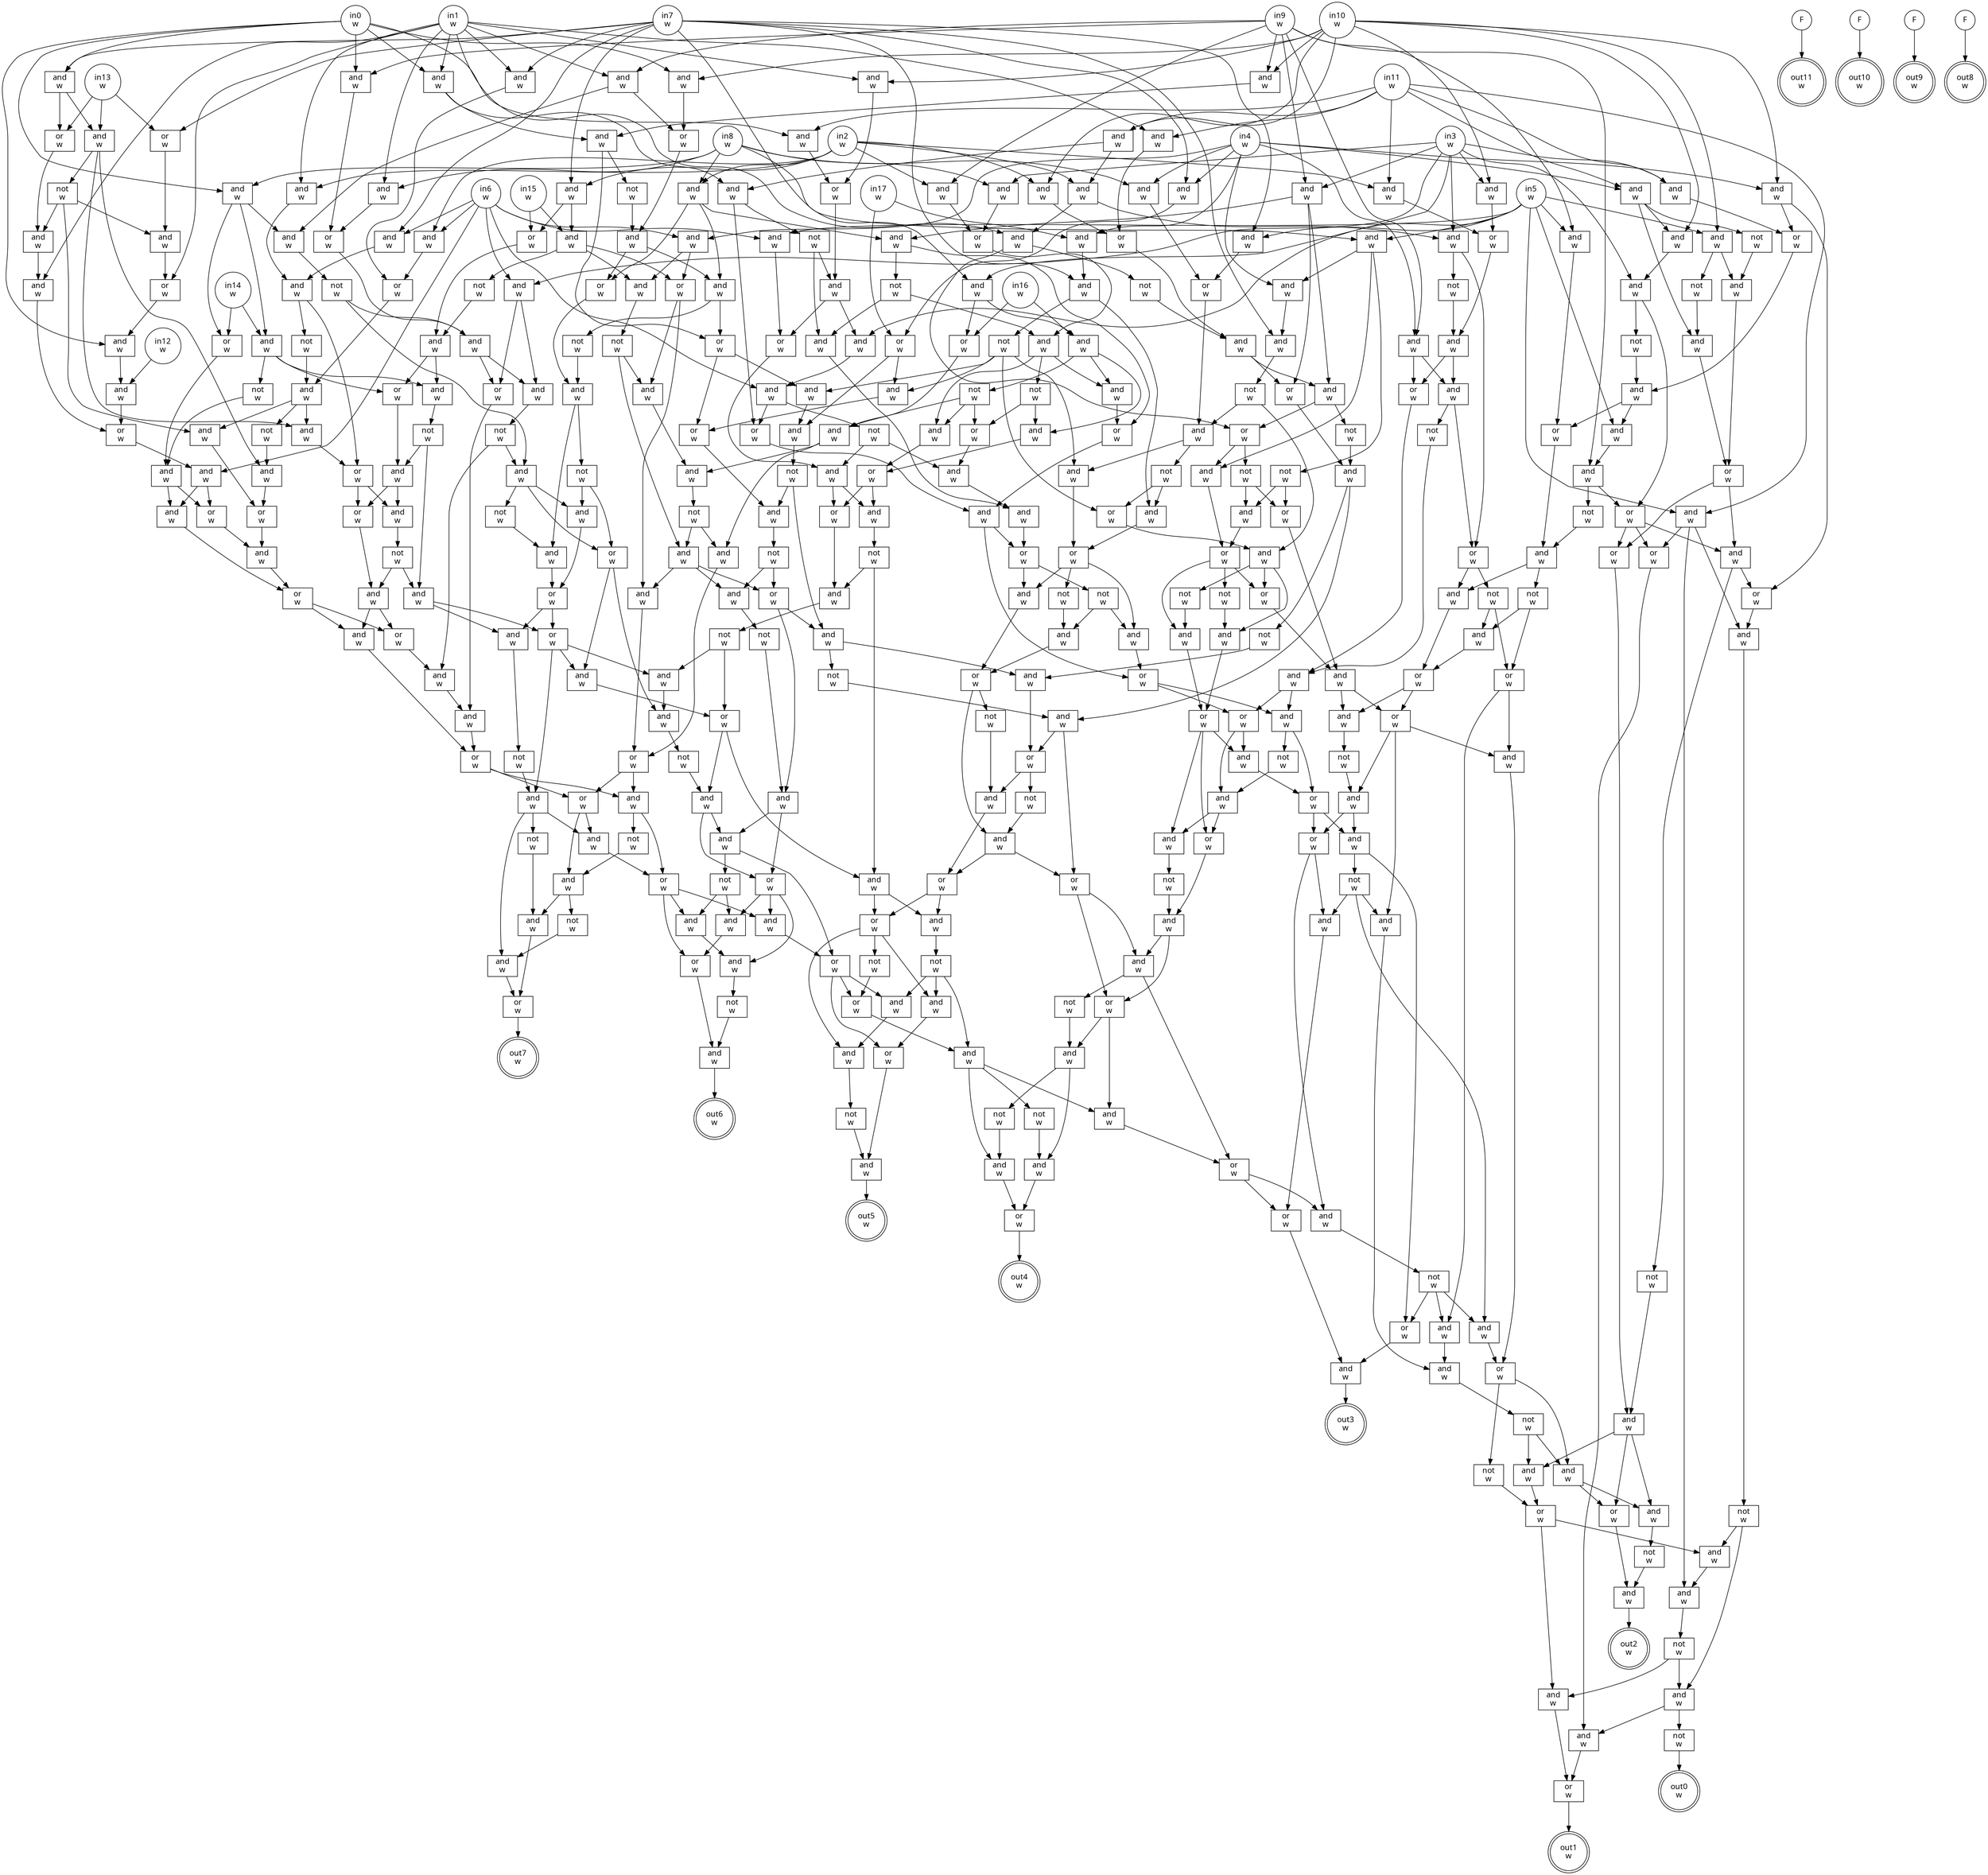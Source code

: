 digraph circuit{
	node [style = filled, fillcolor = white,shape=rect, fontname=geneva]
	g0 [label="in0\nw",shape=circle,fillcolor=white]
	g1 [label="in1\nw",shape=circle,fillcolor=white]
	g2 [label="in2\nw",shape=circle,fillcolor=white]
	g3 [label="in3\nw",shape=circle,fillcolor=white]
	g4 [label="in4\nw",shape=circle,fillcolor=white]
	g5 [label="in5\nw",shape=circle,fillcolor=white]
	g6 [label="in6\nw",shape=circle,fillcolor=white]
	g7 [label="in7\nw",shape=circle,fillcolor=white]
	g8 [label="in8\nw",shape=circle,fillcolor=white]
	g9 [label="in9\nw",shape=circle,fillcolor=white]
	g10 [label="in10\nw",shape=circle,fillcolor=white]
	g11 [label="in11\nw",shape=circle,fillcolor=white]
	g12 [label="in12\nw",shape=circle,fillcolor=white]
	g13 [label="in13\nw",shape=circle,fillcolor=white]
	g14 [label="in14\nw",shape=circle,fillcolor=white]
	g15 [label="in15\nw",shape=circle,fillcolor=white]
	g16 [label="in16\nw",shape=circle,fillcolor=white]
	g17 [label="in17\nw",shape=circle,fillcolor=white]
	g18 [label="F",shape=circle,fillcolor=white]
	g19 [label="F",shape=circle,fillcolor=white]
	g20 [label="F",shape=circle,fillcolor=white]
	g21 [label="F",shape=circle,fillcolor=white]
	g22 [label="and\nw",fillcolor=white]
	g23 [label="and\nw",fillcolor=white]
	g24 [label="or\nw",fillcolor=white]
	g25 [label="and\nw",fillcolor=white]
	g26 [label="and\nw",fillcolor=white]
	g27 [label="and\nw",fillcolor=white]
	g28 [label="and\nw",fillcolor=white]
	g29 [label="not\nw",fillcolor=white]
	g30 [label="and\nw",fillcolor=white]
	g31 [label="and\nw",fillcolor=white]
	g32 [label="not\nw",fillcolor=white]
	g33 [label="and\nw",fillcolor=white]
	g34 [label="and\nw",fillcolor=white]
	g35 [label="and\nw",fillcolor=white]
	g36 [label="and\nw",fillcolor=white]
	g37 [label="not\nw",fillcolor=white]
	g38 [label="and\nw",fillcolor=white]
	g39 [label="or\nw",fillcolor=white]
	g40 [label="and\nw",fillcolor=white]
	g41 [label="and\nw",fillcolor=white]
	g42 [label="or\nw",fillcolor=white]
	g43 [label="and\nw",fillcolor=white]
	g44 [label="and\nw",fillcolor=white]
	g45 [label="not\nw",fillcolor=white]
	g46 [label="and\nw",fillcolor=white]
	g47 [label="and\nw",fillcolor=white]
	g48 [label="not\nw",fillcolor=white]
	g49 [label="and\nw",fillcolor=white]
	g50 [label="or\nw",fillcolor=white]
	g51 [label="not\nw",fillcolor=white]
	g52 [label="or\nw",fillcolor=white]
	g53 [label="and\nw",fillcolor=white]
	g54 [label="not\nw",fillcolor=white]
	g55 [label="and\nw",fillcolor=white]
	g56 [label="and\nw",fillcolor=white]
	g57 [label="and\nw",fillcolor=white]
	g58 [label="and\nw",fillcolor=white]
	g59 [label="and\nw",fillcolor=white]
	g60 [label="not\nw",fillcolor=white]
	g61 [label="and\nw",fillcolor=white]
	g62 [label="or\nw",fillcolor=white]
	g63 [label="and\nw",fillcolor=white]
	g64 [label="and\nw",fillcolor=white]
	g65 [label="and\nw",fillcolor=white]
	g66 [label="not\nw",fillcolor=white]
	g67 [label="or\nw",fillcolor=white]
	g68 [label="and\nw",fillcolor=white]
	g69 [label="and\nw",fillcolor=white]
	g70 [label="and\nw",fillcolor=white]
	g71 [label="and\nw",fillcolor=white]
	g72 [label="and\nw",fillcolor=white]
	g73 [label="or\nw",fillcolor=white]
	g74 [label="and\nw",fillcolor=white]
	g75 [label="not\nw",fillcolor=white]
	g76 [label="and\nw",fillcolor=white]
	g77 [label="and\nw",fillcolor=white]
	g78 [label="and\nw",fillcolor=white]
	g79 [label="or\nw",fillcolor=white]
	g80 [label="or\nw",fillcolor=white]
	g81 [label="and\nw",fillcolor=white]
	g82 [label="or\nw",fillcolor=white]
	g83 [label="and\nw",fillcolor=white]
	g84 [label="not\nw",fillcolor=white]
	g85 [label="not\nw",fillcolor=white]
	g86 [label="and\nw",fillcolor=white]
	g87 [label="or\nw",fillcolor=white]
	g88 [label="not\nw",fillcolor=white]
	g89 [label="or\nw",fillcolor=white]
	g90 [label="and\nw",fillcolor=white]
	g91 [label="not\nw",fillcolor=white]
	g92 [label="and\nw",fillcolor=white]
	g93 [label="and\nw",fillcolor=white]
	g94 [label="or\nw",fillcolor=white]
	g95 [label="and\nw",fillcolor=white]
	g96 [label="not\nw",fillcolor=white]
	g97 [label="and\nw",fillcolor=white]
	g98 [label="and\nw",fillcolor=white]
	g99 [label="not\nw",fillcolor=white]
	g100 [label="and\nw",fillcolor=white]
	g101 [label="and\nw",fillcolor=white]
	g102 [label="and\nw",fillcolor=white]
	g103 [label="or\nw",fillcolor=white]
	g104 [label="not\nw",fillcolor=white]
	g105 [label="or\nw",fillcolor=white]
	g106 [label="and\nw",fillcolor=white]
	g107 [label="and\nw",fillcolor=white]
	g108 [label="and\nw",fillcolor=white]
	g109 [label="and\nw",fillcolor=white]
	g110 [label="not\nw",fillcolor=white]
	g111 [label="and\nw",fillcolor=white]
	g112 [label="or\nw",fillcolor=white]
	g113 [label="and\nw",fillcolor=white]
	g114 [label="and\nw",fillcolor=white]
	g115 [label="and\nw",fillcolor=white]
	g116 [label="or\nw",fillcolor=white]
	g117 [label="not\nw",fillcolor=white]
	g118 [label="and\nw",fillcolor=white]
	g119 [label="or\nw",fillcolor=white]
	g120 [label="or\nw",fillcolor=white]
	g121 [label="and\nw",fillcolor=white]
	g122 [label="and\nw",fillcolor=white]
	g123 [label="and\nw",fillcolor=white]
	g124 [label="not\nw",fillcolor=white]
	g125 [label="and\nw",fillcolor=white]
	g126 [label="or\nw",fillcolor=white]
	g127 [label="and\nw",fillcolor=white]
	g128 [label="and\nw",fillcolor=white]
	g129 [label="or\nw",fillcolor=white]
	g130 [label="and\nw",fillcolor=white]
	g131 [label="not\nw",fillcolor=white]
	g132 [label="and\nw",fillcolor=white]
	g133 [label="or\nw",fillcolor=white]
	g134 [label="or\nw",fillcolor=white]
	g135 [label="not\nw",fillcolor=white]
	g136 [label="or\nw",fillcolor=white]
	g137 [label="and\nw",fillcolor=white]
	g138 [label="and\nw",fillcolor=white]
	g139 [label="or\nw",fillcolor=white]
	g140 [label="and\nw",fillcolor=white]
	g141 [label="and\nw",fillcolor=white]
	g142 [label="not\nw",fillcolor=white]
	g143 [label="and\nw",fillcolor=white]
	g144 [label="not\nw",fillcolor=white]
	g145 [label="and\nw",fillcolor=white]
	g146 [label="and\nw",fillcolor=white]
	g147 [label="and\nw",fillcolor=white]
	g148 [label="and\nw",fillcolor=white]
	g149 [label="or\nw",fillcolor=white]
	g150 [label="and\nw",fillcolor=white]
	g151 [label="not\nw",fillcolor=white]
	g152 [label="and\nw",fillcolor=white]
	g153 [label="and\nw",fillcolor=white]
	g154 [label="or\nw",fillcolor=white]
	g155 [label="and\nw",fillcolor=white]
	g156 [label="not\nw",fillcolor=white]
	g157 [label="and\nw",fillcolor=white]
	g158 [label="or\nw",fillcolor=white]
	g159 [label="and\nw",fillcolor=white]
	g160 [label="or\nw",fillcolor=white]
	g161 [label="not\nw",fillcolor=white]
	g162 [label="and\nw",fillcolor=white]
	g163 [label="or\nw",fillcolor=white]
	g164 [label="or\nw",fillcolor=white]
	g165 [label="and\nw",fillcolor=white]
	g166 [label="or\nw",fillcolor=white]
	g167 [label="and\nw",fillcolor=white]
	g168 [label="and\nw",fillcolor=white]
	g169 [label="not\nw",fillcolor=white]
	g170 [label="and\nw",fillcolor=white]
	g171 [label="not\nw",fillcolor=white]
	g172 [label="or\nw",fillcolor=white]
	g173 [label="and\nw",fillcolor=white]
	g174 [label="not\nw",fillcolor=white]
	g175 [label="and\nw",fillcolor=white]
	g176 [label="and\nw",fillcolor=white]
	g177 [label="and\nw",fillcolor=white]
	g178 [label="not\nw",fillcolor=white]
	g179 [label="or\nw",fillcolor=white]
	g180 [label="and\nw",fillcolor=white]
	g181 [label="not\nw",fillcolor=white]
	g182 [label="and\nw",fillcolor=white]
	g183 [label="not\nw",fillcolor=white]
	g184 [label="or\nw",fillcolor=white]
	g185 [label="and\nw",fillcolor=white]
	g186 [label="and\nw",fillcolor=white]
	g187 [label="and\nw",fillcolor=white]
	g188 [label="and\nw",fillcolor=white]
	g189 [label="or\nw",fillcolor=white]
	g190 [label="and\nw",fillcolor=white]
	g191 [label="not\nw",fillcolor=white]
	g192 [label="and\nw",fillcolor=white]
	g193 [label="or\nw",fillcolor=white]
	g194 [label="and\nw",fillcolor=white]
	g195 [label="and\nw",fillcolor=white]
	g196 [label="not\nw",fillcolor=white]
	g197 [label="and\nw",fillcolor=white]
	g198 [label="or\nw",fillcolor=white]
	g199 [label="and\nw",fillcolor=white]
	g200 [label="or\nw",fillcolor=white]
	g201 [label="or\nw",fillcolor=white]
	g202 [label="and\nw",fillcolor=white]
	g203 [label="and\nw",fillcolor=white]
	g204 [label="and\nw",fillcolor=white]
	g205 [label="or\nw",fillcolor=white]
	g206 [label="and\nw",fillcolor=white]
	g207 [label="and\nw",fillcolor=white]
	g208 [label="not\nw",fillcolor=white]
	g209 [label="and\nw",fillcolor=white]
	g210 [label="or\nw",fillcolor=white]
	g211 [label="and\nw",fillcolor=white]
	g212 [label="or\nw",fillcolor=white]
	g213 [label="and\nw",fillcolor=white]
	g214 [label="and\nw",fillcolor=white]
	g215 [label="not\nw",fillcolor=white]
	g216 [label="or\nw",fillcolor=white]
	g217 [label="and\nw",fillcolor=white]
	g218 [label="not\nw",fillcolor=white]
	g219 [label="and\nw",fillcolor=white]
	g220 [label="not\nw",fillcolor=white]
	g221 [label="or\nw",fillcolor=white]
	g222 [label="and\nw",fillcolor=white]
	g223 [label="and\nw",fillcolor=white]
	g224 [label="and\nw",fillcolor=white]
	g225 [label="not\nw",fillcolor=white]
	g226 [label="and\nw",fillcolor=white]
	g227 [label="or\nw",fillcolor=white]
	g228 [label="not\nw",fillcolor=white]
	g229 [label="not\nw",fillcolor=white]
	g230 [label="and\nw",fillcolor=white]
	g231 [label="not\nw",fillcolor=white]
	g232 [label="and\nw",fillcolor=white]
	g233 [label="not\nw",fillcolor=white]
	g234 [label="and\nw",fillcolor=white]
	g235 [label="and\nw",fillcolor=white]
	g236 [label="or\nw",fillcolor=white]
	g237 [label="and\nw",fillcolor=white]
	g238 [label="and\nw",fillcolor=white]
	g239 [label="not\nw",fillcolor=white]
	g240 [label="and\nw",fillcolor=white]
	g241 [label="and\nw",fillcolor=white]
	g242 [label="or\nw",fillcolor=white]
	g243 [label="not\nw",fillcolor=white]
	g244 [label="and\nw",fillcolor=white]
	g245 [label="or\nw",fillcolor=white]
	g246 [label="or\nw",fillcolor=white]
	g247 [label="and\nw",fillcolor=white]
	g248 [label="and\nw",fillcolor=white]
	g249 [label="not\nw",fillcolor=white]
	g250 [label="and\nw",fillcolor=white]
	g251 [label="not\nw",fillcolor=white]
	g252 [label="or\nw",fillcolor=white]
	g253 [label="and\nw",fillcolor=white]
	g254 [label="and\nw",fillcolor=white]
	g255 [label="or\nw",fillcolor=white]
	g256 [label="and\nw",fillcolor=white]
	g257 [label="or\nw",fillcolor=white]
	g258 [label="and\nw",fillcolor=white]
	g259 [label="and\nw",fillcolor=white]
	g260 [label="or\nw",fillcolor=white]
	g261 [label="or\nw",fillcolor=white]
	g262 [label="and\nw",fillcolor=white]
	g263 [label="and\nw",fillcolor=white]
	g264 [label="and\nw",fillcolor=white]
	g265 [label="or\nw",fillcolor=white]
	g266 [label="and\nw",fillcolor=white]
	g267 [label="not\nw",fillcolor=white]
	g268 [label="or\nw",fillcolor=white]
	g269 [label="and\nw",fillcolor=white]
	g270 [label="and\nw",fillcolor=white]
	g271 [label="not\nw",fillcolor=white]
	g272 [label="and\nw",fillcolor=white]
	g273 [label="or\nw",fillcolor=white]
	g274 [label="and\nw",fillcolor=white]
	g275 [label="or\nw",fillcolor=white]
	g276 [label="and\nw",fillcolor=white]
	g277 [label="or\nw",fillcolor=white]
	g278 [label="and\nw",fillcolor=white]
	g279 [label="and\nw",fillcolor=white]
	g280 [label="and\nw",fillcolor=white]
	g281 [label="or\nw",fillcolor=white]
	g282 [label="and\nw",fillcolor=white]
	g283 [label="not\nw",fillcolor=white]
	g284 [label="and\nw",fillcolor=white]
	g285 [label="and\nw",fillcolor=white]
	g286 [label="or\nw",fillcolor=white]
	g287 [label="and\nw",fillcolor=white]
	g288 [label="not\nw",fillcolor=white]
	g289 [label="and\nw",fillcolor=white]
	g290 [label="or\nw",fillcolor=white]
	g291 [label="and\nw",fillcolor=white]
	g292 [label="or\nw",fillcolor=white]
	g293 [label="not\nw",fillcolor=white]
	g294 [label="and\nw",fillcolor=white]
	g295 [label="or\nw",fillcolor=white]
	g296 [label="and\nw",fillcolor=white]
	g297 [label="or\nw",fillcolor=white]
	g298 [label="and\nw",fillcolor=white]
	g299 [label="not\nw",fillcolor=white]
	g300 [label="or\nw",fillcolor=white]
	g301 [label="and\nw",fillcolor=white]
	g302 [label="and\nw",fillcolor=white]
	g303 [label="not\nw",fillcolor=white]
	g304 [label="or\nw",fillcolor=white]
	g305 [label="and\nw",fillcolor=white]
	g306 [label="or\nw",fillcolor=white]
	g307 [label="and\nw",fillcolor=white]
	g308 [label="not\nw",fillcolor=white]
	g309 [label="and\nw",fillcolor=white]
	g310 [label="not\nw",fillcolor=white]
	g311 [label="and\nw",fillcolor=white]
	g312 [label="or\nw",fillcolor=white]
	g313 [label="and\nw",fillcolor=white]
	g314 [label="not\nw",fillcolor=white]
	g315 [label="and\nw",fillcolor=white]
	g316 [label="or\nw",fillcolor=white]
	g317 [label="and\nw",fillcolor=white]
	g318 [label="or\nw",fillcolor=white]
	g319 [label="and\nw",fillcolor=white]
	g320 [label="and\nw",fillcolor=white]
	g321 [label="not\nw",fillcolor=white]
	g322 [label="or\nw",fillcolor=white]
	g323 [label="and\nw",fillcolor=white]
	g324 [label="not\nw",fillcolor=white]
	g325 [label="or\nw",fillcolor=white]
	g326 [label="and\nw",fillcolor=white]
	g327 [label="or\nw",fillcolor=white]
	g328 [label="not\nw",fillcolor=white]
	g329 [label="and\nw",fillcolor=white]
	g330 [label="not\nw",fillcolor=white]
	g331 [label="and\nw",fillcolor=white]
	g332 [label="and\nw",fillcolor=white]
	g333 [label="and\nw",fillcolor=white]
	g334 [label="not\nw",fillcolor=white]
	g335 [label="and\nw",fillcolor=white]
	g336 [label="or\nw",fillcolor=white]
	g337 [label="and\nw",fillcolor=white]
	g338 [label="and\nw",fillcolor=white]
	g339 [label="or\nw",fillcolor=white]
	g340 [label="or\nw",fillcolor=white]
	g341 [label="and\nw",fillcolor=white]
	g342 [label="and\nw",fillcolor=white]
	g343 [label="not\nw",fillcolor=white]
	g344 [label="and\nw",fillcolor=white]
	g345 [label="or\nw",fillcolor=white]
	g346 [label="and\nw",fillcolor=white]
	g347 [label="and\nw",fillcolor=white]
	g348 [label="and\nw",fillcolor=white]
	g349 [label="or\nw",fillcolor=white]
	g350 [label="and\nw",fillcolor=white]
	g351 [label="not\nw",fillcolor=white]
	g352 [label="or\nw",fillcolor=white]
	g353 [label="and\nw",fillcolor=white]
	g354 [label="and\nw",fillcolor=white]
	g355 [label="not\nw",fillcolor=white]
	g356 [label="and\nw",fillcolor=white]
	g357 [label="and\nw",fillcolor=white]
	g358 [label="or\nw",fillcolor=white]
	g359 [label="and\nw",fillcolor=white]
	g360 [label="or\nw",fillcolor=white]
	g361 [label="and\nw",fillcolor=white]
	g362 [label="not\nw",fillcolor=white]
	g363 [label="and\nw",fillcolor=white]
	g364 [label="not\nw",fillcolor=white]
	g365 [label="or\nw",fillcolor=white]
	g366 [label="and\nw",fillcolor=white]
	g367 [label="and\nw",fillcolor=white]
	g368 [label="not\nw",fillcolor=white]
	g369 [label="and\nw",fillcolor=white]
	g370 [label="and\nw",fillcolor=white]
	g371 [label="not\nw",fillcolor=white]
	g372 [label="and\nw",fillcolor=white]
	g373 [label="or\nw",fillcolor=white]
	g374 [label="or\nw",fillcolor=white]
	g375 [label="and\nw",fillcolor=white]
	g376 [label="not\nw",fillcolor=white]
	g377 [label="and\nw",fillcolor=white]
	g378 [label="or\nw",fillcolor=white]
	g379 [label="not\nw",fillcolor=white]
	g380 [label="and\nw",fillcolor=white]
	g381 [label="or\nw",fillcolor=white]
	g382 [label="and\nw",fillcolor=white]
	g383 [label="and\nw",fillcolor=white]
	g384 [label="not\nw",fillcolor=white]
	g385 [label="and\nw",fillcolor=white]
	g386 [label="out0\nw",shape=doublecircle,fillcolor=white]
	g387 [label="out1\nw",shape=doublecircle,fillcolor=white]
	g388 [label="out2\nw",shape=doublecircle,fillcolor=white]
	g389 [label="out3\nw",shape=doublecircle,fillcolor=white]
	g390 [label="out4\nw",shape=doublecircle,fillcolor=white]
	g391 [label="out5\nw",shape=doublecircle,fillcolor=white]
	g392 [label="out6\nw",shape=doublecircle,fillcolor=white]
	g393 [label="out7\nw",shape=doublecircle,fillcolor=white]
	g394 [label="out8\nw",shape=doublecircle,fillcolor=white]
	g395 [label="out9\nw",shape=doublecircle,fillcolor=white]
	g396 [label="out10\nw",shape=doublecircle,fillcolor=white]
	g397 [label="out11\nw",shape=doublecircle,fillcolor=white]
	edge [fontname=Geneva,fontcolor=forestgreen]
	g0->g175
	g0->g186
	g0->g204
	g0->g206
	g0->g235
	g0->g253
	g0->g276
	g1->g138
	g1->g140
	g1->g145
	g1->g146
	g1->g147
	g1->g148
	g1->g150
	g1->g200
	g1->g203
	g1->g206
	g2->g92
	g2->g107
	g2->g108
	g2->g111
	g2->g121
	g2->g122
	g2->g125
	g2->g140
	g3->g63
	g3->g64
	g3->g69
	g3->g70
	g3->g71
	g3->g72
	g3->g74
	g3->g123
	g4->g34
	g4->g35
	g4->g38
	g4->g41
	g4->g43
	g4->g55
	g4->g56
	g4->g57
	g5->g26
	g5->g27
	g5->g28
	g5->g30
	g5->g31
	g5->g33
	g5->g77
	g5->g279
	g6->g25
	g6->g26
	g6->g34
	g6->g63
	g6->g107
	g6->g256
	g6->g280
	g7->g24
	g7->g25
	g7->g27
	g7->g36
	g7->g38
	g7->g44
	g7->g64
	g7->g92
	g7->g138
	g7->g186
	g8->g28
	g8->g41
	g8->g69
	g8->g108
	g8->g146
	g8->g175
	g9->g23
	g9->g30
	g9->g55
	g9->g70
	g9->g78
	g9->g111
	g9->g145
	g9->g235
	g10->g22
	g10->g23
	g10->g31
	g10->g56
	g10->g58
	g10->g71
	g10->g121
	g10->g147
	g10->g204
	g11->g22
	g11->g33
	g11->g57
	g11->g72
	g11->g125
	g11->g148
	g11->g276
	g12->g254
	g13->g24
	g13->g187
	g13->g201
	g14->g176
	g14->g184
	g15->g93
	g15->g105
	g16->g65
	g16->g67
	g17->g35
	g17->g39
	g18->g397
	g19->g396
	g20->g395
	g21->g394
	g22->g122
	g22->g232
	g23->g207
	g24->g199
	g25->g141
	g26->g318
	g27->g42
	g28->g29
	g28->g43
	g28->g155
	g29->g157
	g29->g164
	g30->g89
	g31->g32
	g31->g61
	g32->g59
	g33->g83
	g33->g87
	g33->g367
	g34->g94
	g34->g95
	g35->g36
	g36->g37
	g36->g49
	g37->g40
	g37->g47
	g37->g52
	g37->g213
	g38->g39
	g39->g40
	g39->g214
	g40->g216
	g41->g42
	g42->g46
	g43->g44
	g44->g45
	g45->g46
	g45->g53
	g46->g47
	g46->g48
	g47->g50
	g48->g49
	g48->g52
	g49->g50
	g50->g51
	g50->g287
	g50->g296
	g51->g289
	g52->g53
	g53->g54
	g53->g160
	g53->g162
	g54->g159
	g55->g128
	g55->g136
	g56->g73
	g56->g82
	g57->g58
	g57->g59
	g57->g60
	g58->g74
	g59->g62
	g60->g61
	g61->g62
	g62->g80
	g62->g81
	g63->g238
	g63->g252
	g64->g65
	g64->g67
	g65->g66
	g65->g115
	g65->g118
	g66->g68
	g66->g114
	g66->g120
	g67->g68
	g68->g98
	g68->g100
	g69->g112
	g70->g109
	g70->g153
	g70->g172
	g71->g126
	g72->g73
	g73->g76
	g74->g75
	g74->g79
	g75->g76
	g76->g77
	g76->g89
	g77->g78
	g78->g79
	g78->g88
	g79->g80
	g79->g81
	g79->g87
	g80->g86
	g81->g82
	g81->g85
	g82->g83
	g83->g84
	g84->g366
	g84->g369
	g85->g86
	g86->g356
	g86->g360
	g86->g361
	g87->g370
	g88->g90
	g89->g90
	g90->g91
	g90->g130
	g91->g132
	g91->g134
	g92->g93
	g92->g105
	g93->g94
	g93->g95
	g93->g104
	g94->g97
	g94->g102
	g95->g96
	g96->g97
	g96->g101
	g97->g98
	g98->g99
	g99->g100
	g99->g101
	g100->g103
	g101->g102
	g101->g219
	g101->g221
	g102->g103
	g103->g266
	g103->g268
	g104->g106
	g105->g106
	g106->g177
	g106->g179
	g107->g139
	g108->g109
	g108->g210
	g108->g211
	g109->g110
	g109->g116
	g110->g113
	g110->g234
	g111->g112
	g112->g113
	g113->g114
	g113->g115
	g113->g117
	g114->g119
	g115->g116
	g116->g282
	g117->g118
	g117->g120
	g118->g119
	g119->g320
	g119->g322
	g120->g284
	g121->g149
	g122->g123
	g122->g150
	g123->g124
	g123->g129
	g124->g127
	g125->g126
	g126->g127
	g127->g128
	g127->g136
	g128->g129
	g128->g135
	g129->g130
	g129->g131
	g130->g133
	g131->g132
	g131->g134
	g132->g133
	g133->g166
	g133->g168
	g134->g167
	g134->g353
	g135->g137
	g136->g137
	g137->g298
	g137->g300
	g138->g139
	g139->g143
	g140->g141
	g141->g142
	g141->g189
	g142->g143
	g143->g144
	g143->g188
	g143->g197
	g144->g195
	g145->g182
	g145->g205
	g146->g236
	g147->g277
	g148->g149
	g149->g152
	g150->g151
	g150->g154
	g151->g152
	g152->g153
	g152->g172
	g153->g154
	g153->g171
	g154->g155
	g154->g156
	g155->g158
	g156->g157
	g156->g164
	g157->g158
	g158->g159
	g158->g160
	g158->g161
	g159->g163
	g160->g165
	g161->g162
	g162->g163
	g163->g302
	g163->g304
	g163->g311
	g164->g165
	g165->g166
	g165->g168
	g166->g167
	g166->g170
	g166->g315
	g167->g358
	g168->g169
	g169->g170
	g170->g313
	g170->g316
	g171->g173
	g172->g173
	g173->g174
	g173->g226
	g174->g224
	g175->g176
	g175->g182
	g175->g184
	g176->g177
	g176->g179
	g176->g181
	g177->g178
	g178->g180
	g178->g192
	g179->g180
	g180->g190
	g180->g193
	g181->g185
	g182->g183
	g183->g237
	g183->g240
	g184->g185
	g185->g257
	g185->g259
	g186->g187
	g186->g201
	g187->g188
	g187->g195
	g187->g196
	g188->g189
	g189->g190
	g189->g193
	g190->g191
	g191->g192
	g191->g194
	g192->g246
	g192->g248
	g193->g194
	g194->g261
	g194->g264
	g195->g198
	g196->g197
	g196->g199
	g196->g202
	g197->g198
	g198->g258
	g199->g200
	g200->g253
	g201->g202
	g202->g203
	g203->g255
	g204->g205
	g205->g209
	g206->g207
	g206->g232
	g207->g208
	g207->g212
	g208->g209
	g209->g210
	g209->g211
	g210->g230
	g211->g212
	g211->g229
	g212->g213
	g212->g216
	g213->g214
	g214->g215
	g215->g217
	g215->g223
	g216->g217
	g217->g218
	g218->g219
	g218->g221
	g219->g220
	g220->g222
	g221->g222
	g221->g223
	g222->g336
	g222->g338
	g223->g224
	g223->g225
	g224->g227
	g225->g226
	g226->g227
	g226->g292
	g227->g228
	g227->g294
	g228->g291
	g229->g230
	g230->g231
	g230->g244
	g231->g241
	g231->g242
	g232->g233
	g232->g281
	g233->g234
	g233->g278
	g234->g285
	g235->g236
	g236->g237
	g237->g238
	g237->g252
	g238->g239
	g239->g240
	g239->g262
	g240->g241
	g240->g242
	g240->g243
	g241->g245
	g242->g247
	g242->g333
	g243->g244
	g244->g245
	g245->g246
	g245->g248
	g246->g247
	g246->g250
	g246->g332
	g247->g325
	g248->g249
	g249->g250
	g250->g251
	g250->g272
	g250->g274
	g251->g270
	g252->g263
	g253->g254
	g254->g255
	g255->g256
	g256->g257
	g256->g259
	g257->g258
	g258->g260
	g259->g260
	g260->g261
	g260->g264
	g261->g262
	g262->g263
	g263->g265
	g264->g265
	g265->g266
	g265->g268
	g266->g267
	g266->g275
	g267->g269
	g268->g269
	g268->g274
	g269->g270
	g269->g271
	g270->g273
	g271->g272
	g272->g273
	g273->g393
	g274->g275
	g275->g337
	g275->g381
	g275->g382
	g276->g277
	g277->g278
	g278->g279
	g278->g318
	g279->g280
	g280->g281
	g280->g283
	g281->g282
	g282->g286
	g282->g297
	g283->g284
	g283->g319
	g284->g285
	g285->g286
	g286->g287
	g286->g288
	g287->g290
	g288->g289
	g288->g296
	g289->g290
	g290->g291
	g290->g293
	g291->g292
	g291->g295
	g292->g306
	g292->g307
	g293->g294
	g294->g295
	g295->g327
	g295->g329
	g296->g297
	g297->g298
	g297->g300
	g298->g299
	g298->g312
	g299->g301
	g300->g301
	g300->g311
	g301->g302
	g301->g304
	g302->g303
	g303->g305
	g304->g305
	g305->g306
	g305->g307
	g306->g309
	g306->g348
	g307->g308
	g307->g349
	g308->g309
	g309->g310
	g309->g377
	g310->g347
	g311->g312
	g312->g313
	g312->g316
	g313->g314
	g313->g352
	g314->g315
	g314->g317
	g314->g357
	g315->g354
	g316->g317
	g316->g350
	g317->g374
	g318->g319
	g319->g320
	g319->g322
	g320->g321
	g321->g323
	g321->g326
	g322->g323
	g323->g324
	g324->g325
	g324->g332
	g325->g326
	g325->g335
	g326->g327
	g326->g329
	g327->g328
	g327->g331
	g327->g342
	g328->g345
	g329->g330
	g330->g331
	g330->g341
	g330->g346
	g331->g340
	g332->g333
	g333->g334
	g334->g335
	g335->g336
	g335->g338
	g336->g337
	g336->g380
	g336->g383
	g337->g339
	g338->g339
	g338->g379
	g339->g340
	g339->g341
	g339->g345
	g340->g344
	g341->g342
	g342->g343
	g343->g344
	g344->g391
	g345->g346
	g346->g347
	g346->g348
	g346->g376
	g347->g378
	g348->g349
	g349->g350
	g349->g374
	g350->g351
	g351->g352
	g351->g353
	g351->g357
	g352->g375
	g353->g354
	g354->g355
	g355->g356
	g355->g359
	g356->g365
	g357->g358
	g358->g359
	g358->g364
	g359->g360
	g359->g361
	g360->g363
	g361->g362
	g362->g363
	g363->g388
	g364->g365
	g365->g366
	g365->g372
	g366->g367
	g367->g368
	g368->g369
	g368->g372
	g369->g370
	g369->g371
	g370->g373
	g371->g386
	g372->g373
	g373->g387
	g374->g375
	g375->g389
	g376->g377
	g377->g378
	g378->g390
	g379->g380
	g379->g382
	g380->g381
	g381->g385
	g382->g383
	g383->g384
	g384->g385
	g385->g392
}